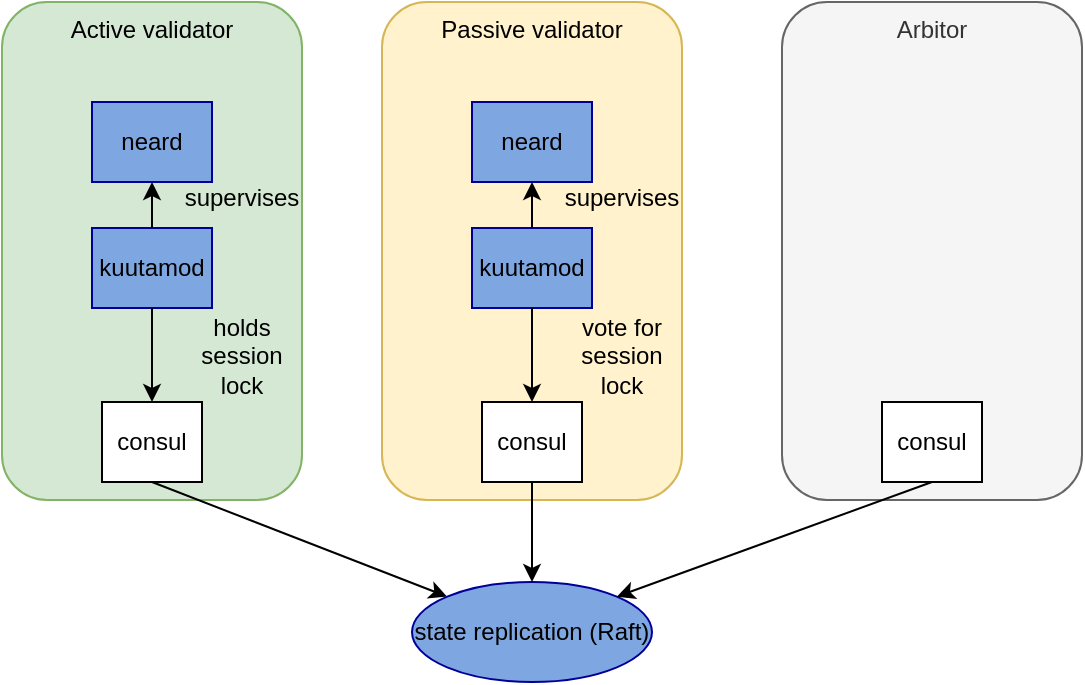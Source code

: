 <mxfile version="20.0.4" type="device" pages="2"><diagram id="UNz2Zc74tjYCbPoqR5BD" name="Page-1"><mxGraphModel dx="818" dy="612" grid="1" gridSize="10" guides="1" tooltips="1" connect="1" arrows="1" fold="1" page="1" pageScale="1" pageWidth="850" pageHeight="1100" math="0" shadow="0"><root><mxCell id="0"/><mxCell id="1" parent="0"/><mxCell id="aDdlfhDbfCe6KnAUiW1w-5" value="Active validator" style="rounded=1;whiteSpace=wrap;html=1;fillColor=#d5e8d4;strokeColor=#82b366;verticalAlign=top;" parent="1" vertex="1"><mxGeometry x="20" y="20" width="150" height="249" as="geometry"/></mxCell><mxCell id="dsceiqcpTRimamaItmek-2" value="Passive validator" style="rounded=1;whiteSpace=wrap;html=1;fillColor=#fff2cc;strokeColor=#d6b656;verticalAlign=top;" parent="1" vertex="1"><mxGeometry x="210" y="20" width="150" height="249" as="geometry"/></mxCell><mxCell id="dsceiqcpTRimamaItmek-3" value="Arbitor" style="rounded=1;whiteSpace=wrap;html=1;fillColor=#f5f5f5;strokeColor=#666666;verticalAlign=top;fontColor=#333333;" parent="1" vertex="1"><mxGeometry x="410" y="20" width="150" height="249" as="geometry"/></mxCell><mxCell id="dsceiqcpTRimamaItmek-4" value="consul" style="rounded=0;whiteSpace=wrap;html=1;" parent="1" vertex="1"><mxGeometry x="70" y="220" width="50" height="40" as="geometry"/></mxCell><mxCell id="dsceiqcpTRimamaItmek-5" value="consul" style="rounded=0;whiteSpace=wrap;html=1;" parent="1" vertex="1"><mxGeometry x="260" y="220" width="50" height="40" as="geometry"/></mxCell><mxCell id="dsceiqcpTRimamaItmek-7" value="consul" style="rounded=0;whiteSpace=wrap;html=1;" parent="1" vertex="1"><mxGeometry x="460" y="220" width="50" height="40" as="geometry"/></mxCell><mxCell id="dsceiqcpTRimamaItmek-11" value="" style="endArrow=classic;html=1;rounded=0;exitX=0.5;exitY=1;exitDx=0;exitDy=0;entryX=0;entryY=0;entryDx=0;entryDy=0;" parent="1" source="dsceiqcpTRimamaItmek-4" target="dsceiqcpTRimamaItmek-12" edge="1"><mxGeometry width="50" height="50" relative="1" as="geometry"><mxPoint x="320" y="410" as="sourcePoint"/><mxPoint x="243.431" y="317.322" as="targetPoint"/></mxGeometry></mxCell><mxCell id="dsceiqcpTRimamaItmek-12" value="state replication (Raft)" style="ellipse;whiteSpace=wrap;html=1;strokeColor=#000099;fillColor=#7EA6E0;" parent="1" vertex="1"><mxGeometry x="225" y="310" width="120" height="50" as="geometry"/></mxCell><mxCell id="dsceiqcpTRimamaItmek-13" value="" style="endArrow=classic;html=1;rounded=0;exitX=0.5;exitY=1;exitDx=0;exitDy=0;" parent="1" source="dsceiqcpTRimamaItmek-5" target="dsceiqcpTRimamaItmek-12" edge="1"><mxGeometry width="50" height="50" relative="1" as="geometry"><mxPoint x="120" y="440" as="sourcePoint"/><mxPoint x="170" y="390" as="targetPoint"/></mxGeometry></mxCell><mxCell id="dsceiqcpTRimamaItmek-14" value="" style="endArrow=classic;html=1;rounded=0;exitX=0.5;exitY=1;exitDx=0;exitDy=0;entryX=1;entryY=0;entryDx=0;entryDy=0;" parent="1" source="dsceiqcpTRimamaItmek-7" target="dsceiqcpTRimamaItmek-12" edge="1"><mxGeometry width="50" height="50" relative="1" as="geometry"><mxPoint x="295" y="279" as="sourcePoint"/><mxPoint x="295" y="320" as="targetPoint"/></mxGeometry></mxCell><mxCell id="dsceiqcpTRimamaItmek-20" value="kuutamod" style="rounded=0;whiteSpace=wrap;html=1;strokeColor=#000099;fillColor=#7EA6E0;" parent="1" vertex="1"><mxGeometry x="255" y="133" width="60" height="40" as="geometry"/></mxCell><mxCell id="dsceiqcpTRimamaItmek-21" value="neard" style="rounded=0;whiteSpace=wrap;html=1;strokeColor=#000099;fillColor=#7EA6E0;" parent="1" vertex="1"><mxGeometry x="255" y="70" width="60" height="40" as="geometry"/></mxCell><mxCell id="dsceiqcpTRimamaItmek-25" value="" style="endArrow=classic;html=1;rounded=0;exitX=0.5;exitY=0;exitDx=0;exitDy=0;" parent="1" source="dsceiqcpTRimamaItmek-20" target="dsceiqcpTRimamaItmek-21" edge="1"><mxGeometry width="50" height="50" relative="1" as="geometry"><mxPoint x="160" y="180" as="sourcePoint"/><mxPoint x="210" y="130" as="targetPoint"/></mxGeometry></mxCell><mxCell id="dsceiqcpTRimamaItmek-30" value="kuutamod" style="rounded=0;whiteSpace=wrap;html=1;strokeColor=#000099;fillColor=#7EA6E0;" parent="1" vertex="1"><mxGeometry x="65" y="133" width="60" height="40" as="geometry"/></mxCell><mxCell id="dsceiqcpTRimamaItmek-31" value="neard" style="rounded=0;whiteSpace=wrap;html=1;strokeColor=#000099;fillColor=#7EA6E0;" parent="1" vertex="1"><mxGeometry x="65" y="70" width="60" height="40" as="geometry"/></mxCell><mxCell id="dsceiqcpTRimamaItmek-32" value="" style="endArrow=classic;html=1;rounded=0;exitX=0.5;exitY=0;exitDx=0;exitDy=0;entryX=0.5;entryY=1;entryDx=0;entryDy=0;" parent="1" source="dsceiqcpTRimamaItmek-30" target="dsceiqcpTRimamaItmek-31" edge="1"><mxGeometry width="50" height="50" relative="1" as="geometry"><mxPoint x="85" y="160" as="sourcePoint"/><mxPoint x="135" y="110" as="targetPoint"/></mxGeometry></mxCell><mxCell id="dsceiqcpTRimamaItmek-33" value="supervises" style="text;html=1;strokeColor=none;fillColor=none;align=center;verticalAlign=middle;whiteSpace=wrap;rounded=0;" parent="1" vertex="1"><mxGeometry x="110" y="103" width="60" height="30" as="geometry"/></mxCell><mxCell id="dsceiqcpTRimamaItmek-34" value="supervises" style="text;html=1;strokeColor=none;fillColor=none;align=center;verticalAlign=middle;whiteSpace=wrap;rounded=0;" parent="1" vertex="1"><mxGeometry x="300" y="103" width="60" height="30" as="geometry"/></mxCell><mxCell id="dsceiqcpTRimamaItmek-36" value="" style="endArrow=classic;html=1;rounded=0;exitX=0.5;exitY=1;exitDx=0;exitDy=0;entryX=0.5;entryY=0;entryDx=0;entryDy=0;" parent="1" source="dsceiqcpTRimamaItmek-30" target="dsceiqcpTRimamaItmek-4" edge="1"><mxGeometry width="50" height="50" relative="1" as="geometry"><mxPoint x="310" y="200" as="sourcePoint"/><mxPoint x="360" y="150" as="targetPoint"/></mxGeometry></mxCell><mxCell id="dsceiqcpTRimamaItmek-37" value="holds session lock" style="text;html=1;strokeColor=none;fillColor=none;align=center;verticalAlign=middle;whiteSpace=wrap;rounded=0;" parent="1" vertex="1"><mxGeometry x="110" y="173" width="60" height="47" as="geometry"/></mxCell><mxCell id="dsceiqcpTRimamaItmek-38" value="vote for session lock" style="text;html=1;strokeColor=none;fillColor=none;align=center;verticalAlign=middle;whiteSpace=wrap;rounded=0;" parent="1" vertex="1"><mxGeometry x="300" y="173" width="60" height="47" as="geometry"/></mxCell><mxCell id="dsceiqcpTRimamaItmek-39" value="" style="endArrow=classic;html=1;rounded=0;exitX=0.5;exitY=1;exitDx=0;exitDy=0;entryX=0.5;entryY=0;entryDx=0;entryDy=0;" parent="1" source="dsceiqcpTRimamaItmek-20" target="dsceiqcpTRimamaItmek-5" edge="1"><mxGeometry width="50" height="50" relative="1" as="geometry"><mxPoint x="105" y="183" as="sourcePoint"/><mxPoint x="105" y="230" as="targetPoint"/></mxGeometry></mxCell></root></mxGraphModel></diagram><diagram id="NysBb_dIZ3jrPYy0TnEE" name="Page-2"><mxGraphModel dx="818" dy="612" grid="1" gridSize="10" guides="1" tooltips="1" connect="1" arrows="1" fold="1" page="1" pageScale="1" pageWidth="850" pageHeight="1100" math="0" shadow="0"><root><mxCell id="0"/><mxCell id="1" parent="0"/></root></mxGraphModel></diagram></mxfile>